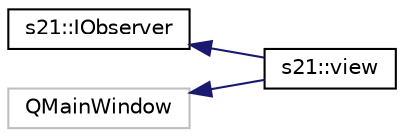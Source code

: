 digraph "Graphical Class Hierarchy"
{
 // LATEX_PDF_SIZE
  edge [fontname="Helvetica",fontsize="10",labelfontname="Helvetica",labelfontsize="10"];
  node [fontname="Helvetica",fontsize="10",shape=record];
  rankdir="LR";
  Node0 [label="s21::IObserver",height=0.2,width=0.4,color="black", fillcolor="white", style="filled",URL="$classs21_1_1IObserver.html",tooltip=" "];
  Node0 -> Node1 [dir="back",color="midnightblue",fontsize="10",style="solid",fontname="Helvetica"];
  Node1 [label="s21::view",height=0.2,width=0.4,color="black", fillcolor="white", style="filled",URL="$classs21_1_1view.html",tooltip="Base class of the view."];
  Node2 [label="QMainWindow",height=0.2,width=0.4,color="grey75", fillcolor="white", style="filled",tooltip=" "];
  Node2 -> Node1 [dir="back",color="midnightblue",fontsize="10",style="solid",fontname="Helvetica"];
}
